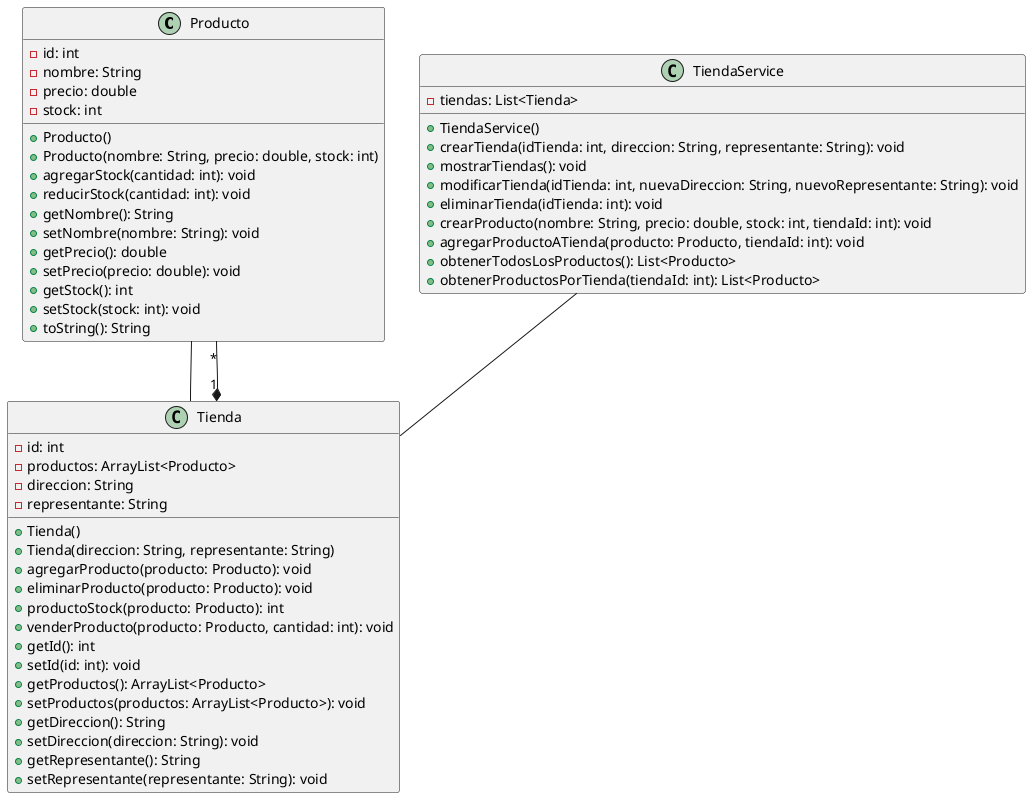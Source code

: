 @startuml

class Producto {
    - id: int
    - nombre: String
    - precio: double
    - stock: int
    + Producto()
    + Producto(nombre: String, precio: double, stock: int)
    + agregarStock(cantidad: int): void
    + reducirStock(cantidad: int): void
    + getNombre(): String
    + setNombre(nombre: String): void
    + getPrecio(): double
    + setPrecio(precio: double): void
    + getStock(): int
    + setStock(stock: int): void
    + toString(): String
}

class Tienda {
    - id: int
    - productos: ArrayList<Producto>
    - direccion: String
    - representante: String
    + Tienda()
    + Tienda(direccion: String, representante: String)
    + agregarProducto(producto: Producto): void
    + eliminarProducto(producto: Producto): void
    + productoStock(producto: Producto): int
    + venderProducto(producto: Producto, cantidad: int): void
    + getId(): int
    + setId(id: int): void
    + getProductos(): ArrayList<Producto>
    + setProductos(productos: ArrayList<Producto>): void
    + getDireccion(): String
    + setDireccion(direccion: String): void
    + getRepresentante(): String
    + setRepresentante(representante: String): void
}

class TiendaService {
    - tiendas: List<Tienda>
    + TiendaService()
    + crearTienda(idTienda: int, direccion: String, representante: String): void
    + mostrarTiendas(): void
    + modificarTienda(idTienda: int, nuevaDireccion: String, nuevoRepresentante: String): void
    + eliminarTienda(idTienda: int): void
    + crearProducto(nombre: String, precio: double, stock: int, tiendaId: int): void
    + agregarProductoATienda(producto: Producto, tiendaId: int): void
    + obtenerTodosLosProductos(): List<Producto>
    + obtenerProductosPorTienda(tiendaId: int): List<Producto>
}

Producto -- Tienda
Tienda "1" *-- "*" Producto
TiendaService -- Tienda

@enduml
